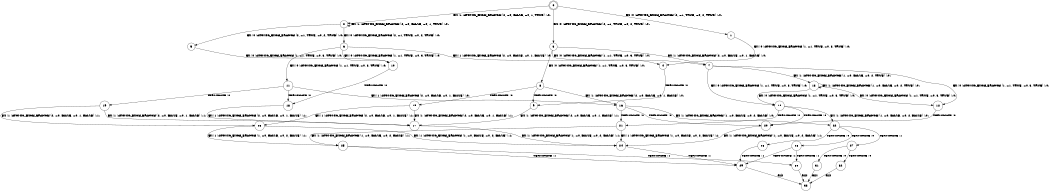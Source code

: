 digraph BCG {
size = "7, 10.5";
center = TRUE;
node [shape = circle];
0 [peripheries = 2];
0 -> 1 [label = "EX !0 !ATOMIC_EXCH_BRANCH (2, +1, TRUE, +0, 2, TRUE) !:0:"];
0 -> 2 [label = "EX !1 !ATOMIC_EXCH_BRANCH (2, +0, FALSE, +0, 1, TRUE) !:0:"];
0 -> 3 [label = "EX !0 !ATOMIC_EXCH_BRANCH (2, +1, TRUE, +0, 2, TRUE) !:0:"];
1 -> 4 [label = "EX !0 !ATOMIC_EXCH_BRANCH (1, +1, TRUE, +0, 3, TRUE) !:0:"];
2 -> 5 [label = "EX !0 !ATOMIC_EXCH_BRANCH (2, +1, TRUE, +0, 2, TRUE) !:0:"];
2 -> 6 [label = "EX !0 !ATOMIC_EXCH_BRANCH (2, +1, TRUE, +0, 2, TRUE) !:0:"];
2 -> 2 [label = "EX !1 !ATOMIC_EXCH_BRANCH (2, +0, FALSE, +0, 1, TRUE) !:0:"];
3 -> 4 [label = "EX !0 !ATOMIC_EXCH_BRANCH (1, +1, TRUE, +0, 3, TRUE) !:0:"];
3 -> 7 [label = "EX !1 !ATOMIC_EXCH_BRANCH (2, +0, FALSE, +0, 1, FALSE) !:0:"];
3 -> 8 [label = "EX !0 !ATOMIC_EXCH_BRANCH (1, +1, TRUE, +0, 3, TRUE) !:0:"];
4 -> 9 [label = "TERMINATE !0"];
5 -> 10 [label = "EX !0 !ATOMIC_EXCH_BRANCH (1, +1, TRUE, +0, 3, TRUE) !:0:"];
6 -> 10 [label = "EX !0 !ATOMIC_EXCH_BRANCH (1, +1, TRUE, +0, 3, TRUE) !:0:"];
6 -> 7 [label = "EX !1 !ATOMIC_EXCH_BRANCH (2, +0, FALSE, +0, 1, FALSE) !:0:"];
6 -> 11 [label = "EX !0 !ATOMIC_EXCH_BRANCH (1, +1, TRUE, +0, 3, TRUE) !:0:"];
7 -> 12 [label = "EX !0 !ATOMIC_EXCH_BRANCH (1, +1, TRUE, +0, 3, TRUE) !:0:"];
7 -> 13 [label = "EX !1 !ATOMIC_EXCH_BRANCH (1, +0, FALSE, +0, 2, TRUE) !:0:"];
7 -> 14 [label = "EX !0 !ATOMIC_EXCH_BRANCH (1, +1, TRUE, +0, 3, TRUE) !:0:"];
8 -> 9 [label = "TERMINATE !0"];
8 -> 15 [label = "TERMINATE !0"];
8 -> 16 [label = "EX !1 !ATOMIC_EXCH_BRANCH (2, +0, FALSE, +0, 1, FALSE) !:0:"];
9 -> 17 [label = "EX !1 !ATOMIC_EXCH_BRANCH (2, +0, FALSE, +0, 1, FALSE) !:1:"];
10 -> 18 [label = "TERMINATE !0"];
11 -> 18 [label = "TERMINATE !0"];
11 -> 19 [label = "TERMINATE !0"];
11 -> 16 [label = "EX !1 !ATOMIC_EXCH_BRANCH (2, +0, FALSE, +0, 1, FALSE) !:0:"];
12 -> 20 [label = "TERMINATE !0"];
13 -> 12 [label = "EX !0 !ATOMIC_EXCH_BRANCH (1, +1, TRUE, +0, 3, TRUE) !:0:"];
13 -> 13 [label = "EX !1 !ATOMIC_EXCH_BRANCH (1, +0, FALSE, +0, 2, TRUE) !:0:"];
13 -> 14 [label = "EX !0 !ATOMIC_EXCH_BRANCH (1, +1, TRUE, +0, 3, TRUE) !:0:"];
14 -> 20 [label = "TERMINATE !0"];
14 -> 21 [label = "TERMINATE !0"];
14 -> 22 [label = "EX !1 !ATOMIC_EXCH_BRANCH (1, +0, FALSE, +0, 2, FALSE) !:0:"];
15 -> 17 [label = "EX !1 !ATOMIC_EXCH_BRANCH (2, +0, FALSE, +0, 1, FALSE) !:1:"];
15 -> 23 [label = "EX !1 !ATOMIC_EXCH_BRANCH (2, +0, FALSE, +0, 1, FALSE) !:1:"];
16 -> 20 [label = "TERMINATE !0"];
16 -> 21 [label = "TERMINATE !0"];
16 -> 22 [label = "EX !1 !ATOMIC_EXCH_BRANCH (1, +0, FALSE, +0, 2, FALSE) !:0:"];
17 -> 24 [label = "EX !1 !ATOMIC_EXCH_BRANCH (1, +0, FALSE, +0, 2, FALSE) !:1:"];
18 -> 17 [label = "EX !1 !ATOMIC_EXCH_BRANCH (2, +0, FALSE, +0, 1, FALSE) !:1:"];
19 -> 17 [label = "EX !1 !ATOMIC_EXCH_BRANCH (2, +0, FALSE, +0, 1, FALSE) !:1:"];
19 -> 23 [label = "EX !1 !ATOMIC_EXCH_BRANCH (2, +0, FALSE, +0, 1, FALSE) !:1:"];
20 -> 24 [label = "EX !1 !ATOMIC_EXCH_BRANCH (1, +0, FALSE, +0, 2, FALSE) !:1:"];
21 -> 24 [label = "EX !1 !ATOMIC_EXCH_BRANCH (1, +0, FALSE, +0, 2, FALSE) !:1:"];
21 -> 25 [label = "EX !1 !ATOMIC_EXCH_BRANCH (1, +0, FALSE, +0, 2, FALSE) !:1:"];
22 -> 26 [label = "TERMINATE !0"];
22 -> 27 [label = "TERMINATE !1"];
22 -> 28 [label = "TERMINATE !0"];
23 -> 24 [label = "EX !1 !ATOMIC_EXCH_BRANCH (1, +0, FALSE, +0, 2, FALSE) !:1:"];
23 -> 25 [label = "EX !1 !ATOMIC_EXCH_BRANCH (1, +0, FALSE, +0, 2, FALSE) !:1:"];
24 -> 29 [label = "TERMINATE !1"];
25 -> 29 [label = "TERMINATE !1"];
25 -> 30 [label = "TERMINATE !1"];
26 -> 29 [label = "TERMINATE !1"];
27 -> 31 [label = "TERMINATE !0"];
27 -> 32 [label = "TERMINATE !0"];
28 -> 29 [label = "TERMINATE !1"];
28 -> 30 [label = "TERMINATE !1"];
29 -> 33 [label = "exit"];
30 -> 33 [label = "exit"];
31 -> 33 [label = "exit"];
32 -> 33 [label = "exit"];
}

